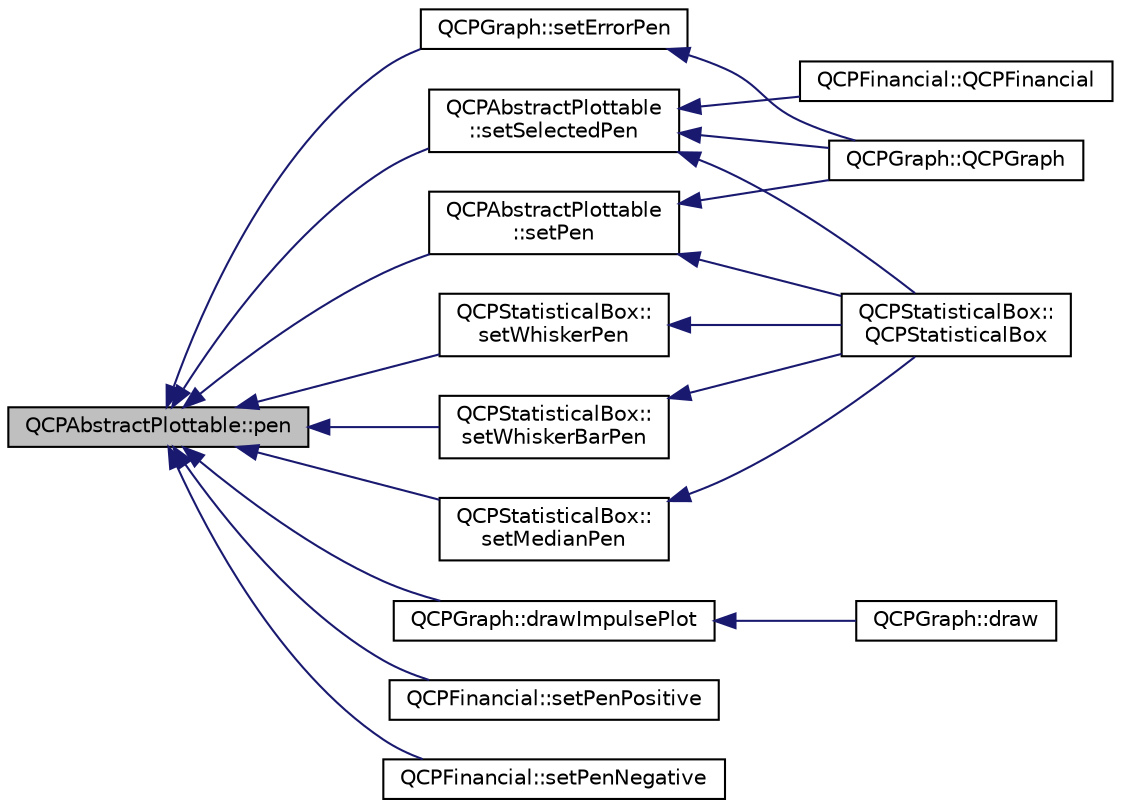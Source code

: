 digraph "QCPAbstractPlottable::pen"
{
  edge [fontname="Helvetica",fontsize="10",labelfontname="Helvetica",labelfontsize="10"];
  node [fontname="Helvetica",fontsize="10",shape=record];
  rankdir="LR";
  Node251 [label="QCPAbstractPlottable::pen",height=0.2,width=0.4,color="black", fillcolor="grey75", style="filled", fontcolor="black"];
  Node251 -> Node252 [dir="back",color="midnightblue",fontsize="10",style="solid",fontname="Helvetica"];
  Node252 [label="QCPAbstractPlottable\l::setPen",height=0.2,width=0.4,color="black", fillcolor="white", style="filled",URL="$d4/d89/class_q_c_p_abstract_plottable.html#ab74b09ae4c0e7e13142fe4b5bf46cac7"];
  Node252 -> Node253 [dir="back",color="midnightblue",fontsize="10",style="solid",fontname="Helvetica"];
  Node253 [label="QCPGraph::QCPGraph",height=0.2,width=0.4,color="black", fillcolor="white", style="filled",URL="$d2/d4c/class_q_c_p_graph.html#a0393a38cf7183cbf46348eb6cf9a5a6c"];
  Node252 -> Node254 [dir="back",color="midnightblue",fontsize="10",style="solid",fontname="Helvetica"];
  Node254 [label="QCPStatisticalBox::\lQCPStatisticalBox",height=0.2,width=0.4,color="black", fillcolor="white", style="filled",URL="$de/d8d/class_q_c_p_statistical_box.html#a75c2b3e7fcd0741cc981693a2ba63b27"];
  Node251 -> Node255 [dir="back",color="midnightblue",fontsize="10",style="solid",fontname="Helvetica"];
  Node255 [label="QCPAbstractPlottable\l::setSelectedPen",height=0.2,width=0.4,color="black", fillcolor="white", style="filled",URL="$d4/d89/class_q_c_p_abstract_plottable.html#a6911603cad23ab0469b108224517516f"];
  Node255 -> Node253 [dir="back",color="midnightblue",fontsize="10",style="solid",fontname="Helvetica"];
  Node255 -> Node254 [dir="back",color="midnightblue",fontsize="10",style="solid",fontname="Helvetica"];
  Node255 -> Node256 [dir="back",color="midnightblue",fontsize="10",style="solid",fontname="Helvetica"];
  Node256 [label="QCPFinancial::QCPFinancial",height=0.2,width=0.4,color="black", fillcolor="white", style="filled",URL="$da/d7c/class_q_c_p_financial.html#a4702d5248feeb9d1ec6e3ce725b10b32"];
  Node251 -> Node257 [dir="back",color="midnightblue",fontsize="10",style="solid",fontname="Helvetica"];
  Node257 [label="QCPGraph::setErrorPen",height=0.2,width=0.4,color="black", fillcolor="white", style="filled",URL="$d2/d4c/class_q_c_p_graph.html#abd4c7f81939e10776ea64603a704f22a"];
  Node257 -> Node253 [dir="back",color="midnightblue",fontsize="10",style="solid",fontname="Helvetica"];
  Node251 -> Node258 [dir="back",color="midnightblue",fontsize="10",style="solid",fontname="Helvetica"];
  Node258 [label="QCPGraph::drawImpulsePlot",height=0.2,width=0.4,color="black", fillcolor="white", style="filled",URL="$d2/d4c/class_q_c_p_graph.html#ac62c84f51d85b78ee583455b8c37ba56"];
  Node258 -> Node259 [dir="back",color="midnightblue",fontsize="10",style="solid",fontname="Helvetica"];
  Node259 [label="QCPGraph::draw",height=0.2,width=0.4,color="black", fillcolor="white", style="filled",URL="$d2/d4c/class_q_c_p_graph.html#a659218cc62c2a7786213d9dd429c1c8d"];
  Node251 -> Node260 [dir="back",color="midnightblue",fontsize="10",style="solid",fontname="Helvetica"];
  Node260 [label="QCPStatisticalBox::\lsetWhiskerPen",height=0.2,width=0.4,color="black", fillcolor="white", style="filled",URL="$de/d8d/class_q_c_p_statistical_box.html#a4a5034cb3b9b040444df05ab1684620b"];
  Node260 -> Node254 [dir="back",color="midnightblue",fontsize="10",style="solid",fontname="Helvetica"];
  Node251 -> Node261 [dir="back",color="midnightblue",fontsize="10",style="solid",fontname="Helvetica"];
  Node261 [label="QCPStatisticalBox::\lsetWhiskerBarPen",height=0.2,width=0.4,color="black", fillcolor="white", style="filled",URL="$de/d8d/class_q_c_p_statistical_box.html#aa8d3e503897788e1abf68dc74b5f147f"];
  Node261 -> Node254 [dir="back",color="midnightblue",fontsize="10",style="solid",fontname="Helvetica"];
  Node251 -> Node262 [dir="back",color="midnightblue",fontsize="10",style="solid",fontname="Helvetica"];
  Node262 [label="QCPStatisticalBox::\lsetMedianPen",height=0.2,width=0.4,color="black", fillcolor="white", style="filled",URL="$de/d8d/class_q_c_p_statistical_box.html#a7260ac55b669f5d0a74f16d5ca84c52c"];
  Node262 -> Node254 [dir="back",color="midnightblue",fontsize="10",style="solid",fontname="Helvetica"];
  Node251 -> Node263 [dir="back",color="midnightblue",fontsize="10",style="solid",fontname="Helvetica"];
  Node263 [label="QCPFinancial::setPenPositive",height=0.2,width=0.4,color="black", fillcolor="white", style="filled",URL="$da/d7c/class_q_c_p_financial.html#ac58aa3adc7a35aab0088764b840683e5"];
  Node251 -> Node264 [dir="back",color="midnightblue",fontsize="10",style="solid",fontname="Helvetica"];
  Node264 [label="QCPFinancial::setPenNegative",height=0.2,width=0.4,color="black", fillcolor="white", style="filled",URL="$da/d7c/class_q_c_p_financial.html#afe5c07e94ccea01a75b3a2476993c346"];
}
